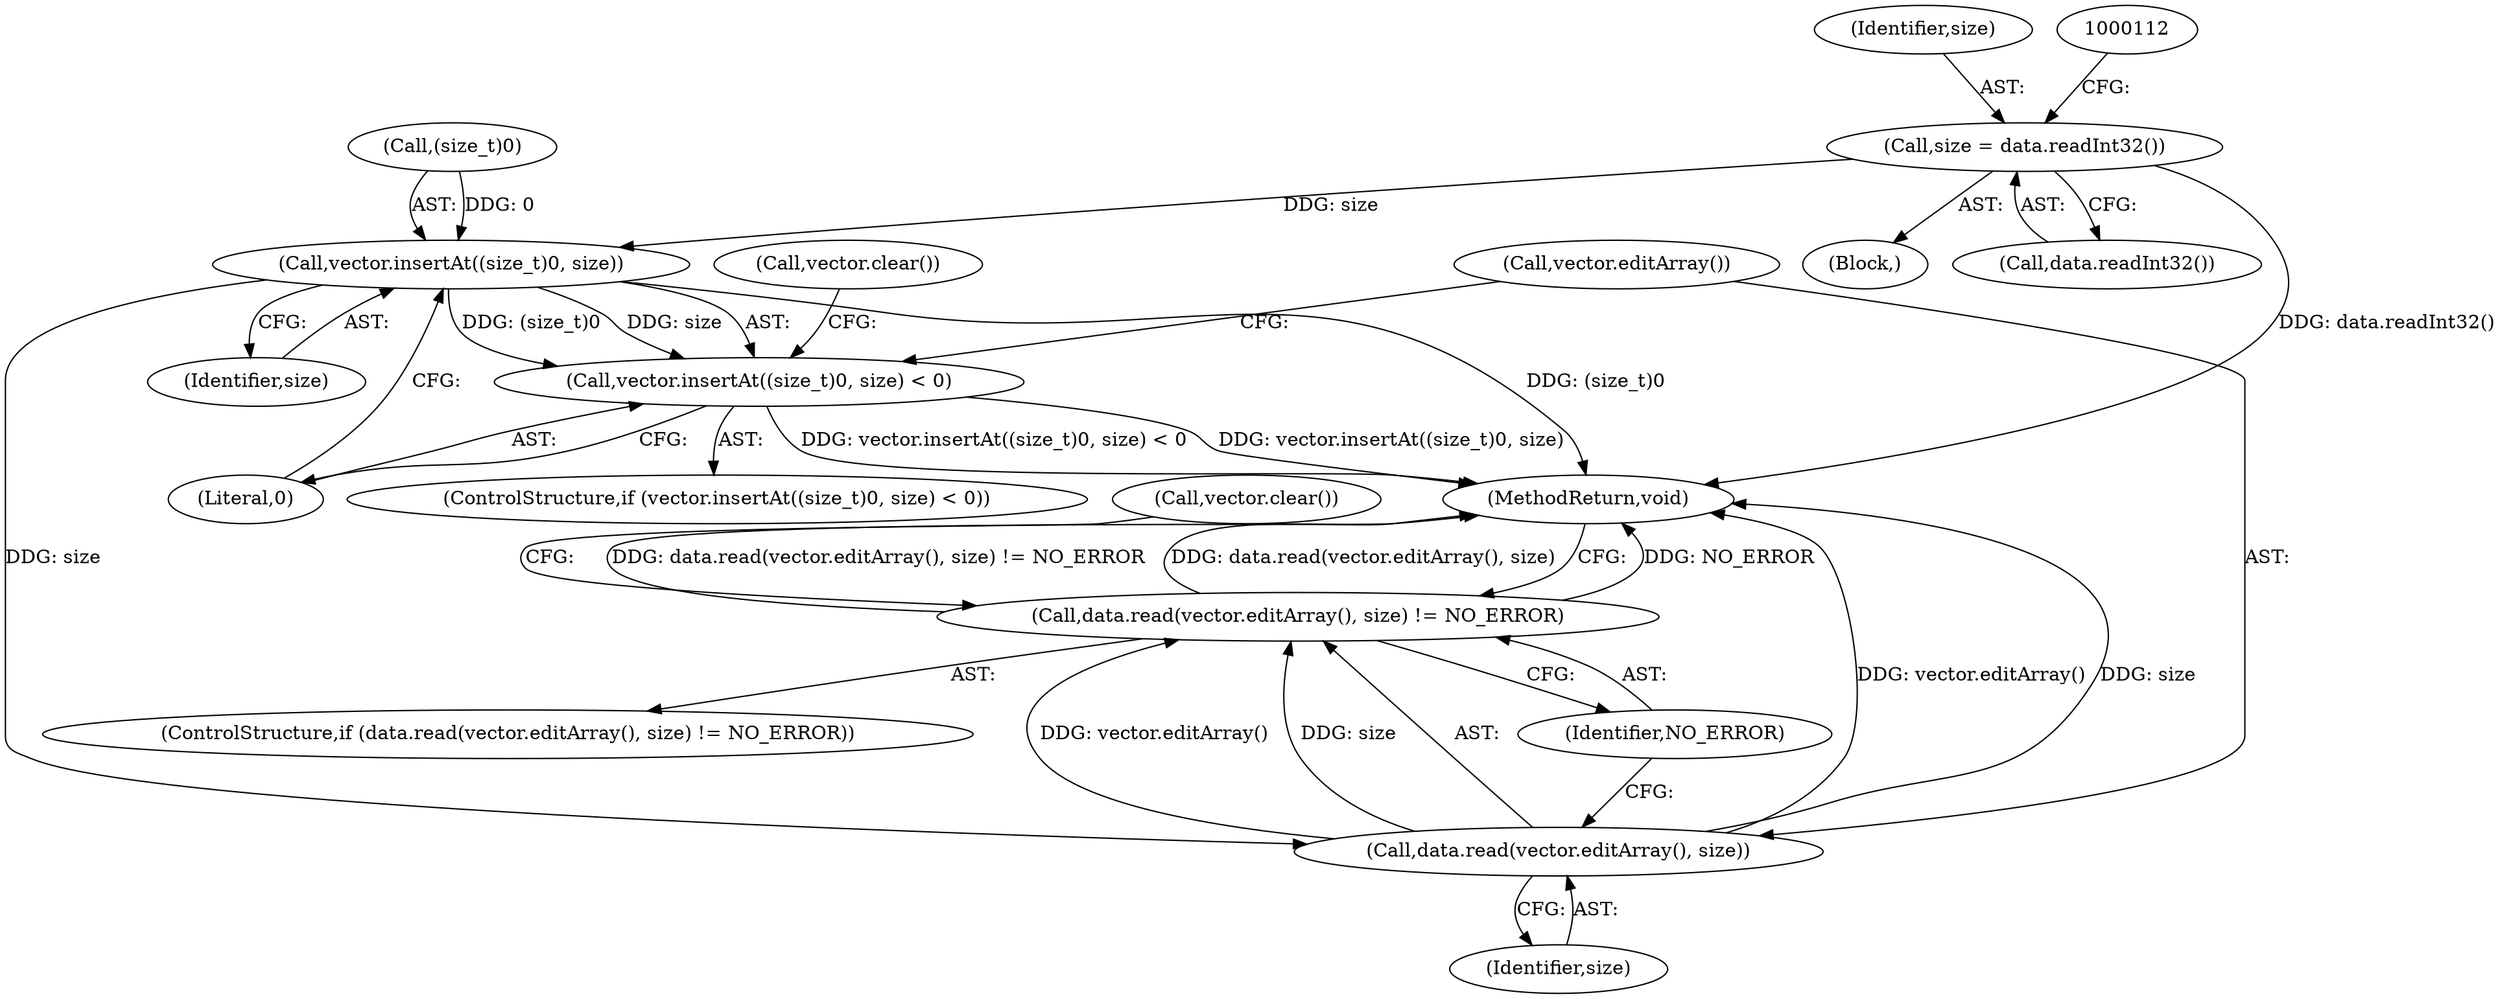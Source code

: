 digraph "0_Android_bf7a67c33c0f044abeef3b9746f434b7f3295bb1@API" {
"1000105" [label="(Call,size = data.readInt32())"];
"1000110" [label="(Call,vector.insertAt((size_t)0, size))"];
"1000109" [label="(Call,vector.insertAt((size_t)0, size) < 0)"];
"1000120" [label="(Call,data.read(vector.editArray(), size))"];
"1000119" [label="(Call,data.read(vector.editArray(), size) != NO_ERROR)"];
"1000115" [label="(Literal,0)"];
"1000133" [label="(MethodReturn,void)"];
"1000114" [label="(Identifier,size)"];
"1000107" [label="(Call,data.readInt32())"];
"1000109" [label="(Call,vector.insertAt((size_t)0, size) < 0)"];
"1000111" [label="(Call,(size_t)0)"];
"1000117" [label="(Call,vector.clear())"];
"1000125" [label="(Call,vector.clear())"];
"1000105" [label="(Call,size = data.readInt32())"];
"1000110" [label="(Call,vector.insertAt((size_t)0, size))"];
"1000103" [label="(Block,)"];
"1000120" [label="(Call,data.read(vector.editArray(), size))"];
"1000122" [label="(Identifier,size)"];
"1000106" [label="(Identifier,size)"];
"1000119" [label="(Call,data.read(vector.editArray(), size) != NO_ERROR)"];
"1000118" [label="(ControlStructure,if (data.read(vector.editArray(), size) != NO_ERROR))"];
"1000121" [label="(Call,vector.editArray())"];
"1000108" [label="(ControlStructure,if (vector.insertAt((size_t)0, size) < 0))"];
"1000123" [label="(Identifier,NO_ERROR)"];
"1000105" -> "1000103"  [label="AST: "];
"1000105" -> "1000107"  [label="CFG: "];
"1000106" -> "1000105"  [label="AST: "];
"1000107" -> "1000105"  [label="AST: "];
"1000112" -> "1000105"  [label="CFG: "];
"1000105" -> "1000133"  [label="DDG: data.readInt32()"];
"1000105" -> "1000110"  [label="DDG: size"];
"1000110" -> "1000109"  [label="AST: "];
"1000110" -> "1000114"  [label="CFG: "];
"1000111" -> "1000110"  [label="AST: "];
"1000114" -> "1000110"  [label="AST: "];
"1000115" -> "1000110"  [label="CFG: "];
"1000110" -> "1000133"  [label="DDG: (size_t)0"];
"1000110" -> "1000109"  [label="DDG: (size_t)0"];
"1000110" -> "1000109"  [label="DDG: size"];
"1000111" -> "1000110"  [label="DDG: 0"];
"1000110" -> "1000120"  [label="DDG: size"];
"1000109" -> "1000108"  [label="AST: "];
"1000109" -> "1000115"  [label="CFG: "];
"1000115" -> "1000109"  [label="AST: "];
"1000117" -> "1000109"  [label="CFG: "];
"1000121" -> "1000109"  [label="CFG: "];
"1000109" -> "1000133"  [label="DDG: vector.insertAt((size_t)0, size) < 0"];
"1000109" -> "1000133"  [label="DDG: vector.insertAt((size_t)0, size)"];
"1000120" -> "1000119"  [label="AST: "];
"1000120" -> "1000122"  [label="CFG: "];
"1000121" -> "1000120"  [label="AST: "];
"1000122" -> "1000120"  [label="AST: "];
"1000123" -> "1000120"  [label="CFG: "];
"1000120" -> "1000133"  [label="DDG: vector.editArray()"];
"1000120" -> "1000133"  [label="DDG: size"];
"1000120" -> "1000119"  [label="DDG: vector.editArray()"];
"1000120" -> "1000119"  [label="DDG: size"];
"1000119" -> "1000118"  [label="AST: "];
"1000119" -> "1000123"  [label="CFG: "];
"1000123" -> "1000119"  [label="AST: "];
"1000125" -> "1000119"  [label="CFG: "];
"1000133" -> "1000119"  [label="CFG: "];
"1000119" -> "1000133"  [label="DDG: NO_ERROR"];
"1000119" -> "1000133"  [label="DDG: data.read(vector.editArray(), size) != NO_ERROR"];
"1000119" -> "1000133"  [label="DDG: data.read(vector.editArray(), size)"];
}
